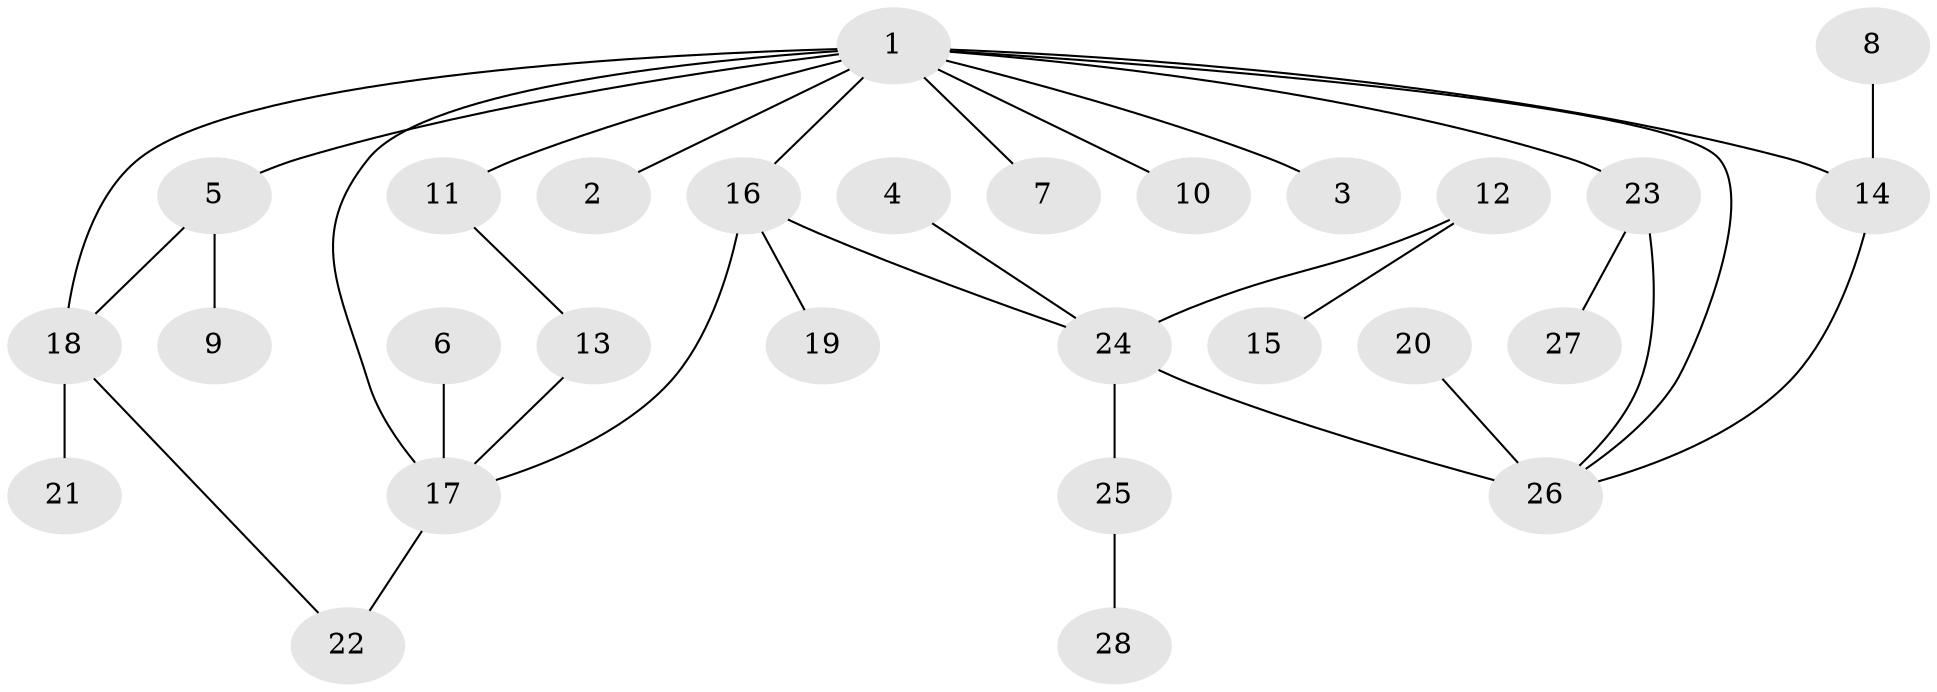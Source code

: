 // original degree distribution, {5: 0.03636363636363636, 6: 0.03636363636363636, 4: 0.12727272727272726, 3: 0.07272727272727272, 2: 0.4, 1: 0.32727272727272727}
// Generated by graph-tools (version 1.1) at 2025/25/03/09/25 03:25:32]
// undirected, 28 vertices, 34 edges
graph export_dot {
graph [start="1"]
  node [color=gray90,style=filled];
  1;
  2;
  3;
  4;
  5;
  6;
  7;
  8;
  9;
  10;
  11;
  12;
  13;
  14;
  15;
  16;
  17;
  18;
  19;
  20;
  21;
  22;
  23;
  24;
  25;
  26;
  27;
  28;
  1 -- 2 [weight=1.0];
  1 -- 3 [weight=1.0];
  1 -- 5 [weight=1.0];
  1 -- 7 [weight=1.0];
  1 -- 10 [weight=1.0];
  1 -- 11 [weight=1.0];
  1 -- 14 [weight=1.0];
  1 -- 16 [weight=1.0];
  1 -- 17 [weight=1.0];
  1 -- 18 [weight=1.0];
  1 -- 23 [weight=1.0];
  1 -- 26 [weight=1.0];
  4 -- 24 [weight=1.0];
  5 -- 9 [weight=1.0];
  5 -- 18 [weight=1.0];
  6 -- 17 [weight=1.0];
  8 -- 14 [weight=1.0];
  11 -- 13 [weight=1.0];
  12 -- 15 [weight=1.0];
  12 -- 24 [weight=1.0];
  13 -- 17 [weight=1.0];
  14 -- 26 [weight=1.0];
  16 -- 17 [weight=1.0];
  16 -- 19 [weight=1.0];
  16 -- 24 [weight=1.0];
  17 -- 22 [weight=1.0];
  18 -- 21 [weight=1.0];
  18 -- 22 [weight=1.0];
  20 -- 26 [weight=1.0];
  23 -- 26 [weight=1.0];
  23 -- 27 [weight=1.0];
  24 -- 25 [weight=1.0];
  24 -- 26 [weight=2.0];
  25 -- 28 [weight=1.0];
}
